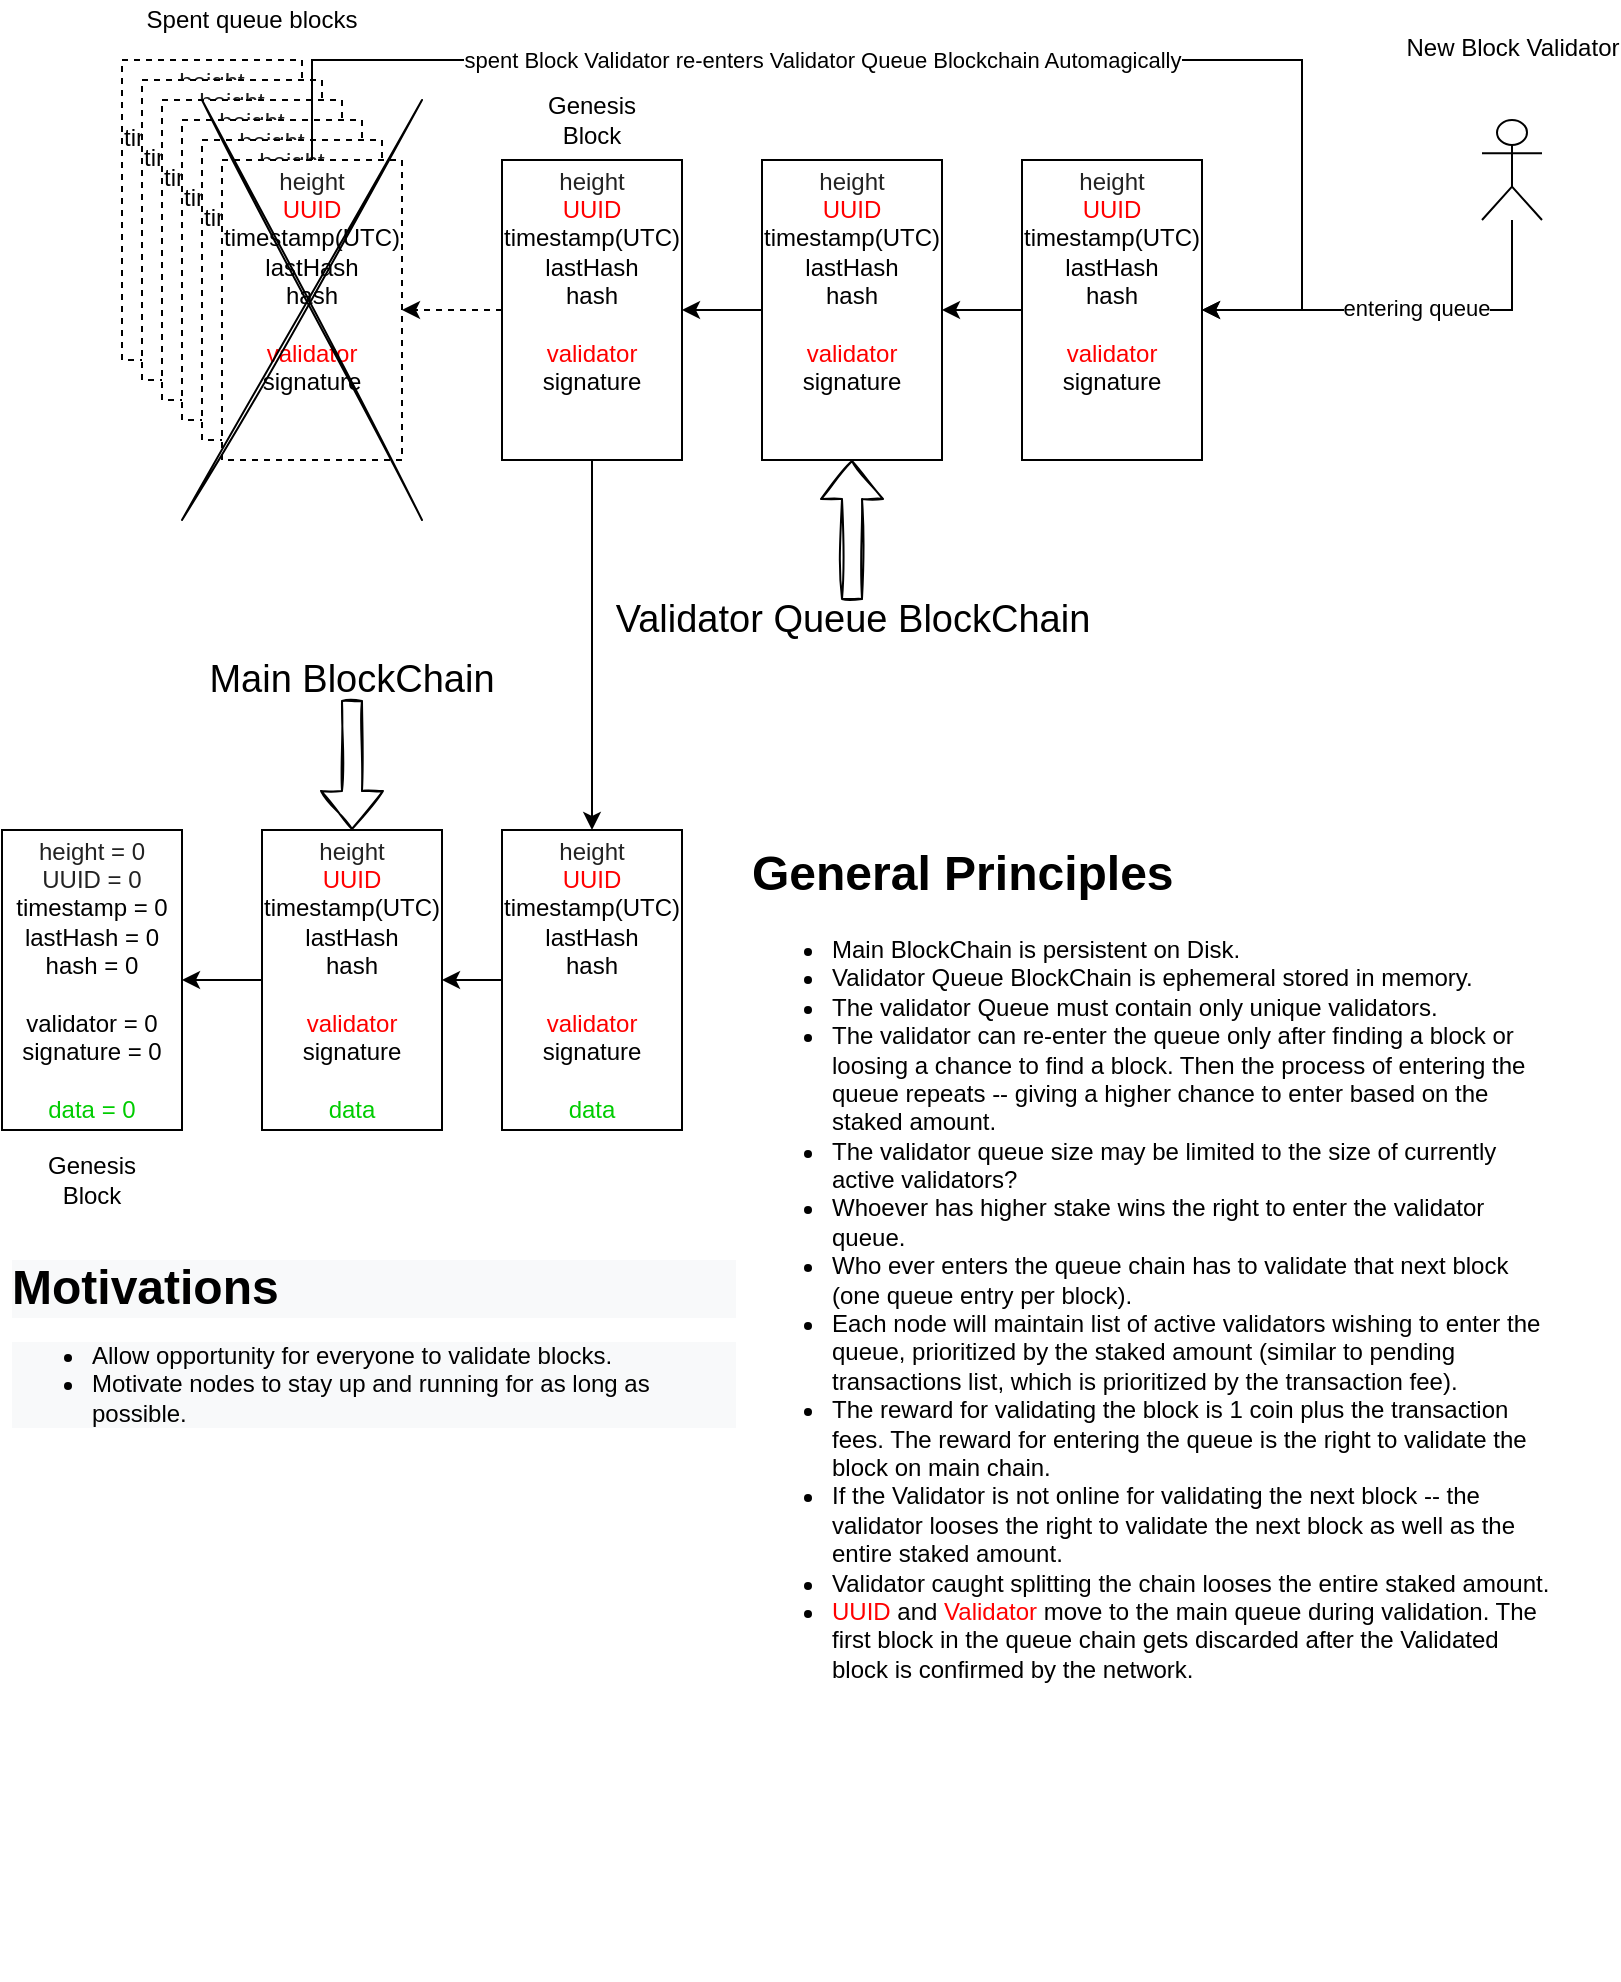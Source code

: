 <mxfile version="13.5.3" type="github">
  <diagram id="6nGBWaBdYeNlFKXkY8Jf" name="Page-1">
    <mxGraphModel dx="1426" dy="923" grid="1" gridSize="10" guides="1" tooltips="1" connect="1" arrows="1" fold="1" page="1" pageScale="1" pageWidth="850" pageHeight="1100" math="0" shadow="0">
      <root>
        <mxCell id="0" />
        <mxCell id="1" parent="0" />
        <mxCell id="ZP_4dSVxsUsFEQu9euvE-4" value="&lt;div&gt;&lt;span style=&quot;color: rgb(34 , 34 , 34) ; background-color: rgb(255 , 255 , 255)&quot;&gt;height&lt;/span&gt;&lt;br&gt;&lt;/div&gt;&lt;div&gt;&lt;span style=&quot;background-color: rgb(255 , 255 , 255)&quot;&gt;&lt;font color=&quot;#ff0000&quot;&gt;UUID&lt;/font&gt;&lt;/span&gt;&lt;/div&gt;&lt;div&gt;&lt;div&gt;timestamp(UTC)&lt;/div&gt;&lt;/div&gt;&lt;div&gt;lastHash&lt;/div&gt;&lt;div&gt;hash&lt;/div&gt;&lt;div&gt;&lt;br&gt;&lt;/div&gt;&lt;div&gt;&lt;font color=&quot;#ff0000&quot;&gt;validator&lt;/font&gt;&lt;/div&gt;&lt;div&gt;signature&lt;/div&gt;&lt;div&gt;&lt;br style=&quot;text-align: left&quot;&gt;&lt;/div&gt;&lt;div&gt;&lt;font color=&quot;#00cc00&quot;&gt;data&lt;/font&gt;&lt;br&gt;&lt;/div&gt;" style="rounded=0;whiteSpace=wrap;html=1;" parent="1" vertex="1">
          <mxGeometry x="160" y="475" width="90" height="150" as="geometry" />
        </mxCell>
        <mxCell id="ZP_4dSVxsUsFEQu9euvE-5" value="&lt;div&gt;&lt;span style=&quot;color: rgb(34 , 34 , 34) ; background-color: rgb(255 , 255 , 255)&quot;&gt;height = 0&lt;/span&gt;&lt;br&gt;&lt;/div&gt;&lt;div&gt;&lt;span style=&quot;color: rgb(34 , 34 , 34) ; background-color: rgb(255 , 255 , 255)&quot;&gt;UUID = 0&lt;/span&gt;&lt;/div&gt;&lt;div&gt;timestamp = 0&lt;/div&gt;&lt;div&gt;lastHash = 0&lt;/div&gt;&lt;div&gt;hash = 0&lt;/div&gt;&lt;div&gt;&lt;span&gt;&lt;br&gt;&lt;/span&gt;&lt;/div&gt;&lt;div&gt;&lt;span&gt;validator = 0&lt;/span&gt;&lt;br&gt;&lt;/div&gt;&lt;div&gt;signature = 0&lt;/div&gt;&lt;div&gt;&lt;br style=&quot;text-align: left&quot;&gt;&lt;/div&gt;&lt;div&gt;&lt;div&gt;&lt;font color=&quot;#00cc00&quot;&gt;data = 0&lt;/font&gt;&lt;/div&gt;&lt;/div&gt;" style="rounded=0;whiteSpace=wrap;html=1;sketch=0;" parent="1" vertex="1">
          <mxGeometry x="30" y="475" width="90" height="150" as="geometry" />
        </mxCell>
        <mxCell id="ZP_4dSVxsUsFEQu9euvE-6" value="" style="endArrow=classic;html=1;exitX=0;exitY=0.5;exitDx=0;exitDy=0;entryX=1;entryY=0.5;entryDx=0;entryDy=0;" parent="1" source="ZP_4dSVxsUsFEQu9euvE-4" target="ZP_4dSVxsUsFEQu9euvE-5" edge="1">
          <mxGeometry width="50" height="50" relative="1" as="geometry">
            <mxPoint x="400" y="475" as="sourcePoint" />
            <mxPoint x="450" y="425" as="targetPoint" />
          </mxGeometry>
        </mxCell>
        <mxCell id="ZP_4dSVxsUsFEQu9euvE-8" style="edgeStyle=orthogonalEdgeStyle;rounded=0;orthogonalLoop=1;jettySize=auto;html=1;entryX=1;entryY=0.5;entryDx=0;entryDy=0;" parent="1" source="ZP_4dSVxsUsFEQu9euvE-7" target="ZP_4dSVxsUsFEQu9euvE-4" edge="1">
          <mxGeometry relative="1" as="geometry" />
        </mxCell>
        <mxCell id="ZP_4dSVxsUsFEQu9euvE-7" value="&lt;div&gt;&lt;span style=&quot;color: rgb(34 , 34 , 34) ; background-color: rgb(255 , 255 , 255)&quot;&gt;height&lt;/span&gt;&lt;br&gt;&lt;/div&gt;&lt;div&gt;&lt;span style=&quot;background-color: rgb(255 , 255 , 255)&quot;&gt;&lt;font color=&quot;#ff0000&quot;&gt;UUID&lt;/font&gt;&lt;/span&gt;&lt;/div&gt;&lt;div&gt;&lt;div&gt;timestamp(UTC)&lt;/div&gt;&lt;/div&gt;&lt;div&gt;lastHash&lt;/div&gt;&lt;div&gt;hash&lt;/div&gt;&lt;div&gt;&lt;br&gt;&lt;/div&gt;&lt;div&gt;&lt;font color=&quot;#ff0000&quot;&gt;validator&lt;/font&gt;&lt;/div&gt;&lt;div&gt;signature&lt;/div&gt;&lt;div&gt;&lt;br style=&quot;text-align: left&quot;&gt;&lt;/div&gt;&lt;div&gt;&lt;font color=&quot;#00cc00&quot;&gt;data&lt;/font&gt;&lt;br&gt;&lt;/div&gt;" style="rounded=0;whiteSpace=wrap;html=1;" parent="1" vertex="1">
          <mxGeometry x="280" y="475" width="90" height="150" as="geometry" />
        </mxCell>
        <mxCell id="ZP_4dSVxsUsFEQu9euvE-22" style="edgeStyle=orthogonalEdgeStyle;rounded=0;orthogonalLoop=1;jettySize=auto;html=1;entryX=1;entryY=0.5;entryDx=0;entryDy=0;dashed=1;" parent="1" source="ZP_4dSVxsUsFEQu9euvE-15" target="ZP_4dSVxsUsFEQu9euvE-21" edge="1">
          <mxGeometry relative="1" as="geometry" />
        </mxCell>
        <mxCell id="ZP_4dSVxsUsFEQu9euvE-23" style="edgeStyle=orthogonalEdgeStyle;rounded=0;orthogonalLoop=1;jettySize=auto;html=1;entryX=0.5;entryY=0;entryDx=0;entryDy=0;" parent="1" source="ZP_4dSVxsUsFEQu9euvE-15" target="ZP_4dSVxsUsFEQu9euvE-7" edge="1">
          <mxGeometry relative="1" as="geometry" />
        </mxCell>
        <mxCell id="ZP_4dSVxsUsFEQu9euvE-15" value="&lt;div&gt;&lt;span style=&quot;color: rgb(34 , 34 , 34) ; background-color: rgb(255 , 255 , 255)&quot;&gt;height&lt;/span&gt;&lt;br&gt;&lt;/div&gt;&lt;div&gt;&lt;span style=&quot;background-color: rgb(255 , 255 , 255)&quot;&gt;&lt;font color=&quot;#ff0000&quot;&gt;UUID&lt;/font&gt;&lt;/span&gt;&lt;/div&gt;&lt;div&gt;&lt;div&gt;timestamp(UTC)&lt;/div&gt;&lt;/div&gt;&lt;div&gt;lastHash&lt;/div&gt;&lt;div&gt;hash&lt;/div&gt;&lt;div&gt;&lt;br&gt;&lt;/div&gt;&lt;div&gt;&lt;font color=&quot;#ff0000&quot;&gt;validator&lt;/font&gt;&lt;/div&gt;&lt;div&gt;signature&lt;/div&gt;&lt;div&gt;&lt;br style=&quot;text-align: left&quot;&gt;&lt;/div&gt;&lt;div&gt;&lt;br&gt;&lt;/div&gt;" style="rounded=0;whiteSpace=wrap;html=1;" parent="1" vertex="1">
          <mxGeometry x="280" y="140" width="90" height="150" as="geometry" />
        </mxCell>
        <mxCell id="ZP_4dSVxsUsFEQu9euvE-16" value="&lt;div&gt;&lt;span style=&quot;color: rgb(34 , 34 , 34) ; background-color: rgb(255 , 255 , 255)&quot;&gt;height&lt;/span&gt;&lt;br&gt;&lt;/div&gt;&lt;div&gt;&lt;span style=&quot;background-color: rgb(255 , 255 , 255)&quot;&gt;&lt;font color=&quot;#ff0000&quot;&gt;UUID&lt;/font&gt;&lt;/span&gt;&lt;/div&gt;&lt;div&gt;&lt;div&gt;timestamp(UTC)&lt;/div&gt;&lt;/div&gt;&lt;div&gt;lastHash&lt;/div&gt;&lt;div&gt;hash&lt;/div&gt;&lt;div&gt;&lt;br&gt;&lt;/div&gt;&lt;div&gt;&lt;font color=&quot;#ff0000&quot;&gt;validator&lt;/font&gt;&lt;/div&gt;&lt;div&gt;signature&lt;/div&gt;&lt;div&gt;&lt;br style=&quot;text-align: left&quot;&gt;&lt;/div&gt;&lt;div&gt;&lt;br&gt;&lt;/div&gt;" style="rounded=0;whiteSpace=wrap;html=1;dashed=1;" parent="1" vertex="1">
          <mxGeometry x="90" y="90" width="90" height="150" as="geometry" />
        </mxCell>
        <mxCell id="ZP_4dSVxsUsFEQu9euvE-17" value="&lt;div&gt;&lt;span style=&quot;color: rgb(34 , 34 , 34) ; background-color: rgb(255 , 255 , 255)&quot;&gt;height&lt;/span&gt;&lt;br&gt;&lt;/div&gt;&lt;div&gt;&lt;span style=&quot;background-color: rgb(255 , 255 , 255)&quot;&gt;&lt;font color=&quot;#ff0000&quot;&gt;UUID&lt;/font&gt;&lt;/span&gt;&lt;/div&gt;&lt;div&gt;&lt;div&gt;timestamp(UTC)&lt;/div&gt;&lt;/div&gt;&lt;div&gt;lastHash&lt;/div&gt;&lt;div&gt;hash&lt;/div&gt;&lt;div&gt;&lt;br&gt;&lt;/div&gt;&lt;div&gt;&lt;font color=&quot;#ff0000&quot;&gt;validator&lt;/font&gt;&lt;/div&gt;&lt;div&gt;signature&lt;/div&gt;&lt;div&gt;&lt;br style=&quot;text-align: left&quot;&gt;&lt;/div&gt;&lt;div&gt;&lt;br&gt;&lt;/div&gt;" style="rounded=0;whiteSpace=wrap;html=1;dashed=1;" parent="1" vertex="1">
          <mxGeometry x="100" y="100" width="90" height="150" as="geometry" />
        </mxCell>
        <mxCell id="ZP_4dSVxsUsFEQu9euvE-18" value="&lt;div&gt;&lt;span style=&quot;color: rgb(34 , 34 , 34) ; background-color: rgb(255 , 255 , 255)&quot;&gt;height&lt;/span&gt;&lt;br&gt;&lt;/div&gt;&lt;div&gt;&lt;span style=&quot;background-color: rgb(255 , 255 , 255)&quot;&gt;&lt;font color=&quot;#ff0000&quot;&gt;UUID&lt;/font&gt;&lt;/span&gt;&lt;/div&gt;&lt;div&gt;&lt;div&gt;timestamp(UTC)&lt;/div&gt;&lt;/div&gt;&lt;div&gt;lastHash&lt;/div&gt;&lt;div&gt;hash&lt;/div&gt;&lt;div&gt;&lt;br&gt;&lt;/div&gt;&lt;div&gt;&lt;font color=&quot;#ff0000&quot;&gt;validator&lt;/font&gt;&lt;/div&gt;&lt;div&gt;signature&lt;/div&gt;&lt;div&gt;&lt;br style=&quot;text-align: left&quot;&gt;&lt;/div&gt;&lt;div&gt;&lt;br&gt;&lt;/div&gt;" style="rounded=0;whiteSpace=wrap;html=1;dashed=1;" parent="1" vertex="1">
          <mxGeometry x="110" y="110" width="90" height="150" as="geometry" />
        </mxCell>
        <mxCell id="ZP_4dSVxsUsFEQu9euvE-19" value="&lt;div&gt;&lt;span style=&quot;color: rgb(34 , 34 , 34) ; background-color: rgb(255 , 255 , 255)&quot;&gt;height&lt;/span&gt;&lt;br&gt;&lt;/div&gt;&lt;div&gt;&lt;span style=&quot;background-color: rgb(255 , 255 , 255)&quot;&gt;&lt;font color=&quot;#ff0000&quot;&gt;UUID&lt;/font&gt;&lt;/span&gt;&lt;/div&gt;&lt;div&gt;&lt;div&gt;timestamp(UTC)&lt;/div&gt;&lt;/div&gt;&lt;div&gt;lastHash&lt;/div&gt;&lt;div&gt;hash&lt;/div&gt;&lt;div&gt;&lt;br&gt;&lt;/div&gt;&lt;div&gt;&lt;font color=&quot;#ff0000&quot;&gt;validator&lt;/font&gt;&lt;/div&gt;&lt;div&gt;signature&lt;/div&gt;&lt;div&gt;&lt;br style=&quot;text-align: left&quot;&gt;&lt;/div&gt;&lt;div&gt;&lt;br&gt;&lt;/div&gt;" style="rounded=0;whiteSpace=wrap;html=1;dashed=1;" parent="1" vertex="1">
          <mxGeometry x="120" y="120" width="90" height="150" as="geometry" />
        </mxCell>
        <mxCell id="ZP_4dSVxsUsFEQu9euvE-20" value="&lt;div&gt;&lt;span style=&quot;color: rgb(34 , 34 , 34) ; background-color: rgb(255 , 255 , 255)&quot;&gt;height&lt;/span&gt;&lt;br&gt;&lt;/div&gt;&lt;div&gt;&lt;span style=&quot;background-color: rgb(255 , 255 , 255)&quot;&gt;&lt;font color=&quot;#ff0000&quot;&gt;UUID&lt;/font&gt;&lt;/span&gt;&lt;/div&gt;&lt;div&gt;&lt;div&gt;timestamp(UTC)&lt;/div&gt;&lt;/div&gt;&lt;div&gt;lastHash&lt;/div&gt;&lt;div&gt;hash&lt;/div&gt;&lt;div&gt;&lt;br&gt;&lt;/div&gt;&lt;div&gt;&lt;font color=&quot;#ff0000&quot;&gt;validator&lt;/font&gt;&lt;/div&gt;&lt;div&gt;signature&lt;/div&gt;&lt;div&gt;&lt;br style=&quot;text-align: left&quot;&gt;&lt;/div&gt;&lt;div&gt;&lt;br&gt;&lt;/div&gt;" style="rounded=0;whiteSpace=wrap;html=1;dashed=1;" parent="1" vertex="1">
          <mxGeometry x="130" y="130" width="90" height="150" as="geometry" />
        </mxCell>
        <mxCell id="ZP_4dSVxsUsFEQu9euvE-21" value="&lt;div&gt;&lt;span style=&quot;color: rgb(34 , 34 , 34) ; background-color: rgb(255 , 255 , 255)&quot;&gt;height&lt;/span&gt;&lt;br&gt;&lt;/div&gt;&lt;div&gt;&lt;span style=&quot;background-color: rgb(255 , 255 , 255)&quot;&gt;&lt;font color=&quot;#ff0000&quot;&gt;UUID&lt;/font&gt;&lt;/span&gt;&lt;/div&gt;&lt;div&gt;&lt;div&gt;timestamp(UTC)&lt;/div&gt;&lt;/div&gt;&lt;div&gt;lastHash&lt;/div&gt;&lt;div&gt;hash&lt;/div&gt;&lt;div&gt;&lt;br&gt;&lt;/div&gt;&lt;div&gt;&lt;font color=&quot;#ff0000&quot;&gt;validator&lt;/font&gt;&lt;/div&gt;&lt;div&gt;signature&lt;/div&gt;&lt;div&gt;&lt;br style=&quot;text-align: left&quot;&gt;&lt;/div&gt;&lt;div&gt;&lt;br&gt;&lt;/div&gt;" style="rounded=0;whiteSpace=wrap;html=1;dashed=1;" parent="1" vertex="1">
          <mxGeometry x="140" y="140" width="90" height="150" as="geometry" />
        </mxCell>
        <mxCell id="ZP_4dSVxsUsFEQu9euvE-24" value="Spent queue blocks" style="text;html=1;strokeColor=none;fillColor=none;align=center;verticalAlign=middle;whiteSpace=wrap;rounded=0;dashed=1;" parent="1" vertex="1">
          <mxGeometry x="90" y="60" width="130" height="20" as="geometry" />
        </mxCell>
        <mxCell id="ZP_4dSVxsUsFEQu9euvE-32" style="edgeStyle=orthogonalEdgeStyle;rounded=0;orthogonalLoop=1;jettySize=auto;html=1;entryX=1;entryY=0.5;entryDx=0;entryDy=0;" parent="1" source="ZP_4dSVxsUsFEQu9euvE-25" target="ZP_4dSVxsUsFEQu9euvE-15" edge="1">
          <mxGeometry relative="1" as="geometry" />
        </mxCell>
        <mxCell id="ZP_4dSVxsUsFEQu9euvE-25" value="&lt;div&gt;&lt;span style=&quot;color: rgb(34 , 34 , 34) ; background-color: rgb(255 , 255 , 255)&quot;&gt;height&lt;/span&gt;&lt;br&gt;&lt;/div&gt;&lt;div&gt;&lt;span style=&quot;background-color: rgb(255 , 255 , 255)&quot;&gt;&lt;font color=&quot;#ff0000&quot;&gt;UUID&lt;/font&gt;&lt;/span&gt;&lt;/div&gt;&lt;div&gt;&lt;div&gt;timestamp(UTC)&lt;/div&gt;&lt;/div&gt;&lt;div&gt;lastHash&lt;/div&gt;&lt;div&gt;hash&lt;/div&gt;&lt;div&gt;&lt;br&gt;&lt;/div&gt;&lt;div&gt;&lt;font color=&quot;#ff0000&quot;&gt;validator&lt;/font&gt;&lt;/div&gt;&lt;div&gt;signature&lt;/div&gt;&lt;div&gt;&lt;br style=&quot;text-align: left&quot;&gt;&lt;/div&gt;&lt;div&gt;&lt;br&gt;&lt;/div&gt;" style="rounded=0;whiteSpace=wrap;html=1;" parent="1" vertex="1">
          <mxGeometry x="410" y="140" width="90" height="150" as="geometry" />
        </mxCell>
        <mxCell id="ZP_4dSVxsUsFEQu9euvE-31" style="edgeStyle=orthogonalEdgeStyle;rounded=0;orthogonalLoop=1;jettySize=auto;html=1;entryX=1;entryY=0.5;entryDx=0;entryDy=0;" parent="1" source="ZP_4dSVxsUsFEQu9euvE-27" target="ZP_4dSVxsUsFEQu9euvE-25" edge="1">
          <mxGeometry relative="1" as="geometry">
            <mxPoint x="650" y="215" as="targetPoint" />
          </mxGeometry>
        </mxCell>
        <mxCell id="ZP_4dSVxsUsFEQu9euvE-27" value="&lt;div&gt;&lt;span style=&quot;color: rgb(34 , 34 , 34) ; background-color: rgb(255 , 255 , 255)&quot;&gt;height&lt;/span&gt;&lt;br&gt;&lt;/div&gt;&lt;div&gt;&lt;span style=&quot;background-color: rgb(255 , 255 , 255)&quot;&gt;&lt;font color=&quot;#ff0000&quot;&gt;UUID&lt;/font&gt;&lt;/span&gt;&lt;/div&gt;&lt;div&gt;&lt;div&gt;timestamp(UTC)&lt;/div&gt;&lt;/div&gt;&lt;div&gt;lastHash&lt;/div&gt;&lt;div&gt;hash&lt;/div&gt;&lt;div&gt;&lt;br&gt;&lt;/div&gt;&lt;div&gt;&lt;font color=&quot;#ff0000&quot;&gt;validator&lt;/font&gt;&lt;/div&gt;&lt;div&gt;signature&lt;/div&gt;&lt;div&gt;&lt;br style=&quot;text-align: left&quot;&gt;&lt;/div&gt;&lt;div&gt;&lt;br&gt;&lt;/div&gt;" style="rounded=0;whiteSpace=wrap;html=1;" parent="1" vertex="1">
          <mxGeometry x="540" y="140" width="90" height="150" as="geometry" />
        </mxCell>
        <mxCell id="ZP_4dSVxsUsFEQu9euvE-28" style="edgeStyle=orthogonalEdgeStyle;rounded=0;orthogonalLoop=1;jettySize=auto;html=1;entryX=1;entryY=0.5;entryDx=0;entryDy=0;exitX=0.5;exitY=0;exitDx=0;exitDy=0;" parent="1" source="ZP_4dSVxsUsFEQu9euvE-21" target="ZP_4dSVxsUsFEQu9euvE-27" edge="1">
          <mxGeometry relative="1" as="geometry">
            <mxPoint x="350" y="120" as="sourcePoint" />
            <Array as="points">
              <mxPoint x="185" y="90" />
              <mxPoint x="680" y="90" />
              <mxPoint x="680" y="215" />
            </Array>
          </mxGeometry>
        </mxCell>
        <mxCell id="ZP_4dSVxsUsFEQu9euvE-33" value="spent Block Validator re-enters Validator Queue Blockchain Automagically" style="edgeLabel;html=1;align=center;verticalAlign=middle;resizable=0;points=[];" parent="ZP_4dSVxsUsFEQu9euvE-28" vertex="1" connectable="0">
          <mxGeometry x="-0.291" y="1" relative="1" as="geometry">
            <mxPoint x="50" y="1" as="offset" />
          </mxGeometry>
        </mxCell>
        <mxCell id="ZP_4dSVxsUsFEQu9euvE-35" style="edgeStyle=orthogonalEdgeStyle;rounded=0;orthogonalLoop=1;jettySize=auto;html=1;entryX=1;entryY=0.5;entryDx=0;entryDy=0;" parent="1" source="ZP_4dSVxsUsFEQu9euvE-34" target="ZP_4dSVxsUsFEQu9euvE-27" edge="1">
          <mxGeometry relative="1" as="geometry">
            <Array as="points">
              <mxPoint x="785" y="215" />
            </Array>
          </mxGeometry>
        </mxCell>
        <mxCell id="ZP_4dSVxsUsFEQu9euvE-37" value="entering queue" style="edgeLabel;html=1;align=center;verticalAlign=middle;resizable=0;points=[];" parent="ZP_4dSVxsUsFEQu9euvE-35" vertex="1" connectable="0">
          <mxGeometry x="-0.071" y="-1" relative="1" as="geometry">
            <mxPoint as="offset" />
          </mxGeometry>
        </mxCell>
        <mxCell id="ZP_4dSVxsUsFEQu9euvE-34" value="New Block Validator" style="shape=umlActor;verticalLabelPosition=top;verticalAlign=top;html=1;outlineConnect=0;" parent="1" vertex="1">
          <mxGeometry x="770" y="120" width="30" height="50" as="geometry" />
        </mxCell>
        <mxCell id="Ddrl1aBnlt76yhukf08g-10" value="&lt;font style=&quot;font-size: 19px&quot;&gt;Main BlockChain&lt;/font&gt;" style="text;html=1;strokeColor=none;fillColor=none;align=center;verticalAlign=middle;whiteSpace=wrap;rounded=0;dashed=1;dashPattern=1 4;" parent="1" vertex="1">
          <mxGeometry x="121.25" y="390" width="167.5" height="20" as="geometry" />
        </mxCell>
        <mxCell id="Ddrl1aBnlt76yhukf08g-11" value="&lt;font style=&quot;font-size: 19px&quot;&gt;Validator Queue BlockChain&lt;/font&gt;" style="text;html=1;strokeColor=none;fillColor=none;align=center;verticalAlign=middle;whiteSpace=wrap;rounded=0;dashed=1;dashPattern=1 4;sketch=1;shadow=0;" parent="1" vertex="1">
          <mxGeometry x="333.75" y="360" width="242.5" height="20" as="geometry" />
        </mxCell>
        <mxCell id="Ddrl1aBnlt76yhukf08g-15" value="" style="shape=flexArrow;endArrow=classic;html=1;exitX=0.5;exitY=1;exitDx=0;exitDy=0;entryX=0.5;entryY=0;entryDx=0;entryDy=0;targetPerimeterSpacing=0;endSize=6;rounded=1;sketch=1;" parent="1" source="Ddrl1aBnlt76yhukf08g-10" target="ZP_4dSVxsUsFEQu9euvE-4" edge="1">
          <mxGeometry width="50" height="50" relative="1" as="geometry">
            <mxPoint x="400" y="460" as="sourcePoint" />
            <mxPoint x="450" y="410" as="targetPoint" />
          </mxGeometry>
        </mxCell>
        <mxCell id="Ddrl1aBnlt76yhukf08g-16" value="" style="shape=flexArrow;endArrow=classic;html=1;exitX=0.5;exitY=0;exitDx=0;exitDy=0;entryX=0.5;entryY=1;entryDx=0;entryDy=0;targetPerimeterSpacing=0;endSize=6;rounded=1;sketch=1;" parent="1" source="Ddrl1aBnlt76yhukf08g-11" target="ZP_4dSVxsUsFEQu9euvE-25" edge="1">
          <mxGeometry width="50" height="50" relative="1" as="geometry">
            <mxPoint x="215" y="390" as="sourcePoint" />
            <mxPoint x="215" y="485" as="targetPoint" />
          </mxGeometry>
        </mxCell>
        <mxCell id="Ddrl1aBnlt76yhukf08g-17" value="&lt;h1&gt;General Principles&lt;/h1&gt;&lt;p&gt;&lt;/p&gt;&lt;ul&gt;&lt;li&gt;Main BlockChain is persistent on Disk.&lt;/li&gt;&lt;li&gt;Validator Queue BlockChain is ephemeral stored in memory.&lt;/li&gt;&lt;li&gt;The validator Queue must contain only unique validators.&lt;/li&gt;&lt;li&gt;The validator can re-enter the queue only after finding a block or loosing a chance to find a block. Then the process of entering the queue repeats -- giving a higher chance to enter based on the staked amount.&lt;/li&gt;&lt;li&gt;The validator queue size may be limited to the size of currently active validators?&lt;/li&gt;&lt;li&gt;Whoever has higher stake wins the right to enter the validator queue.&lt;/li&gt;&lt;li&gt;Who ever enters the queue chain has to validate that next block (one queue entry per block).&lt;/li&gt;&lt;li&gt;Each node will maintain list of active validators wishing to enter the queue, prioritized by the staked amount (similar to pending transactions list, which is prioritized by the transaction fee).&lt;/li&gt;&lt;li&gt;&lt;span&gt;The reward for validating the block is 1 coin plus the transaction fees. The reward for entering the queue is the right to validate the block on main chain.&lt;/span&gt;&lt;br&gt;&lt;/li&gt;&lt;li&gt;If the Validator is not online for validating the next block -- the validator looses the right to validate the next block as well as the entire staked amount.&lt;/li&gt;&lt;li&gt;Validator caught splitting the chain looses the entire staked amount.&lt;/li&gt;&lt;li&gt;&lt;font color=&quot;#ff0000&quot;&gt;UUID&lt;/font&gt; and &lt;font color=&quot;#ff0000&quot;&gt;Validator&lt;/font&gt; move to the main queue during validation. The first block in the queue chain gets discarded after the Validated block is confirmed by the network.&lt;/li&gt;&lt;/ul&gt;&lt;div&gt;&lt;br&gt;&lt;/div&gt;&lt;div&gt;&lt;br&gt;&lt;/div&gt;" style="text;html=1;strokeColor=none;fillColor=none;spacing=5;spacingTop=-20;whiteSpace=wrap;overflow=hidden;rounded=0;shadow=0;dashed=1;dashPattern=1 4;sketch=1;" parent="1" vertex="1">
          <mxGeometry x="400" y="477" width="410" height="563" as="geometry" />
        </mxCell>
        <mxCell id="Ddrl1aBnlt76yhukf08g-18" value="Genesis Block" style="text;html=1;strokeColor=none;fillColor=none;align=center;verticalAlign=middle;whiteSpace=wrap;rounded=0;shadow=0;dashed=1;dashPattern=1 4;sketch=0;" parent="1" vertex="1">
          <mxGeometry x="55" y="640" width="40" height="20" as="geometry" />
        </mxCell>
        <mxCell id="Ddrl1aBnlt76yhukf08g-21" value="Genesis Block" style="text;html=1;strokeColor=none;fillColor=none;align=center;verticalAlign=middle;whiteSpace=wrap;rounded=0;shadow=0;dashed=1;dashPattern=1 4;sketch=0;" parent="1" vertex="1">
          <mxGeometry x="305" y="110" width="40" height="20" as="geometry" />
        </mxCell>
        <mxCell id="Ddrl1aBnlt76yhukf08g-23" value="" style="endArrow=none;html=1;sketch=1;" parent="1" edge="1">
          <mxGeometry width="50" height="50" relative="1" as="geometry">
            <mxPoint x="120" y="320" as="sourcePoint" />
            <mxPoint x="240" y="110" as="targetPoint" />
          </mxGeometry>
        </mxCell>
        <mxCell id="Ddrl1aBnlt76yhukf08g-24" value="" style="endArrow=none;html=1;sketch=1;" parent="1" edge="1">
          <mxGeometry width="50" height="50" relative="1" as="geometry">
            <mxPoint x="240" y="320" as="sourcePoint" />
            <mxPoint x="130" y="110" as="targetPoint" />
          </mxGeometry>
        </mxCell>
        <mxCell id="wmfiSzBLtXK-VF7AXlBH-1" value="&lt;meta charset=&quot;utf-8&quot;&gt;&lt;div style=&quot;color: rgb(0, 0, 0); font-family: helvetica; font-size: 12px; font-style: normal; font-weight: 400; letter-spacing: normal; text-align: left; text-indent: 0px; text-transform: none; word-spacing: 0px; background-color: rgb(248, 249, 250);&quot;&gt;&lt;b&gt;&lt;font style=&quot;font-size: 24px&quot;&gt;Motivations&lt;/font&gt;&lt;/b&gt;&lt;/div&gt;&lt;div style=&quot;color: rgb(0, 0, 0); font-family: helvetica; font-size: 12px; font-style: normal; font-weight: 400; letter-spacing: normal; text-align: left; text-indent: 0px; text-transform: none; word-spacing: 0px; background-color: rgb(248, 249, 250);&quot;&gt;&lt;ul&gt;&lt;li&gt;&lt;font style=&quot;font-size: 12px&quot;&gt;Allow opportunity for everyone to validate blocks.&lt;/font&gt;&lt;/li&gt;&lt;li&gt;&lt;font style=&quot;font-size: 12px&quot;&gt;Motivate nodes to stay up and running for as long as possible.&lt;/font&gt;&lt;/li&gt;&lt;/ul&gt;&lt;/div&gt;" style="text;html=1;strokeColor=none;fillColor=none;spacing=5;spacingTop=-20;whiteSpace=wrap;overflow=hidden;rounded=0;" vertex="1" parent="1">
          <mxGeometry x="30" y="700" width="370" height="350" as="geometry" />
        </mxCell>
      </root>
    </mxGraphModel>
  </diagram>
</mxfile>
